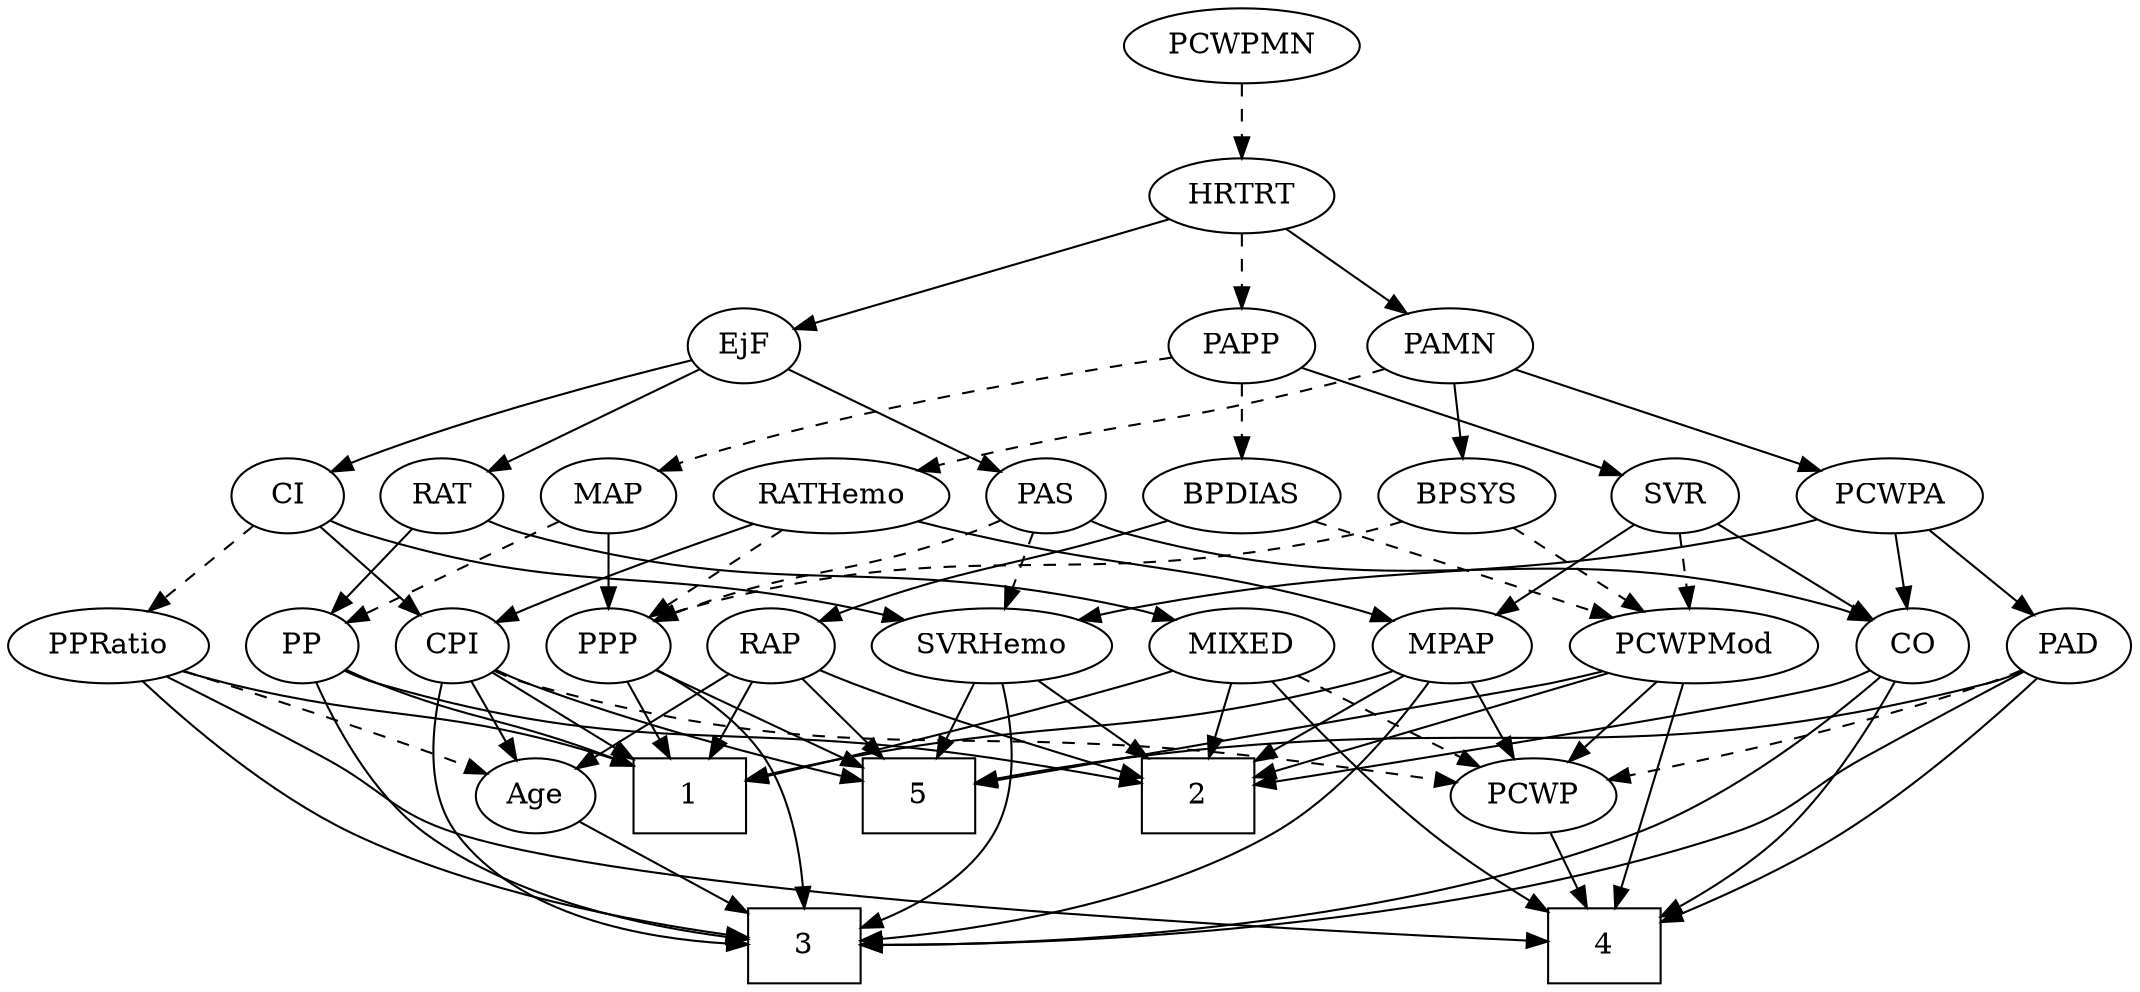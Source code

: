 strict digraph {
	graph [bb="0,0,943.24,468"];
	node [label="\N"];
	1	[height=0.5,
		pos="285.65,90",
		shape=box,
		width=0.75];
	2	[height=0.5,
		pos="507.65,90",
		shape=box,
		width=0.75];
	3	[height=0.5,
		pos="340.65,18",
		shape=box,
		width=0.75];
	4	[height=0.5,
		pos="694.65,18",
		shape=box,
		width=0.75];
	5	[height=0.5,
		pos="395.65,90",
		shape=box,
		width=0.75];
	Age	[height=0.5,
		pos="213.65,90",
		width=0.75];
	Age -> 3	[pos="e,313.53,33.948 233.77,77.908 252.79,67.426 281.75,51.463 304.73,38.797",
		style=solid];
	EjF	[height=0.5,
		pos="326.65,306",
		width=0.75];
	PAS	[height=0.5,
		pos="460.65,234",
		width=0.75];
	EjF -> PAS	[pos="e,439.76,245.91 347.29,294.22 369.55,282.59 405.21,263.96 430.59,250.7",
		style=solid];
	RAT	[height=0.5,
		pos="192.65,234",
		width=0.75827];
	EjF -> RAT	[pos="e,213.53,245.91 306,294.22 283.74,282.59 248.08,263.96 222.71,250.7",
		style=solid];
	CI	[height=0.5,
		pos="120.65,234",
		width=0.75];
	EjF -> CI	[pos="e,141.75,245.57 302.07,298.5 268.68,289.4 207.34,271.76 156.65,252 154.81,251.28 152.94,250.52 151.06,249.72",
		style=solid];
	RAP	[height=0.5,
		pos="341.65,162",
		width=0.77632];
	RAP -> 1	[pos="e,299.62,108.46 329.22,145.46 322.37,136.91 313.7,126.07 305.9,116.32",
		style=solid];
	RAP -> 2	[pos="e,480.33,101.85 363.89,150.6 368.73,148.39 373.85,146.09 378.65,144 409.56,130.56 445,116.06 470.9,105.63",
		style=solid];
	RAP -> 5	[pos="e,382.18,108.46 353.63,145.46 360.17,136.99 368.43,126.29 375.89,116.61",
		style=solid];
	RAP -> Age	[pos="e,234.16,102.22 321.08,149.75 299.99,138.22 267,120.18 243.13,107.12",
		style=solid];
	MIXED	[height=0.5,
		pos="545.65,162",
		width=1.1193];
	MIXED -> 1	[pos="e,312.86,97.52 515.46,150.06 509.27,147.95 502.77,145.83 496.65,144 464.24,134.33 373.94,112.26 322.59,99.864",
		style=solid];
	MIXED -> 2	[pos="e,517.12,108.45 536.64,144.41 532.28,136.37 526.93,126.51 522.02,117.47",
		style=solid];
	MIXED -> 4	[pos="e,667.32,35.803 557.32,144.47 571.02,125.71 595.01,94.78 619.65,72 631.54,61.008 645.8,50.395 658.68,41.592",
		style=solid];
	PCWP	[height=0.5,
		pos="663.65,90",
		width=0.97491];
	MIXED -> PCWP	[pos="e,641.58,104.09 568.96,147.17 587.25,136.32 612.87,121.12 632.84,109.27",
		style=dashed];
	MPAP	[height=0.5,
		pos="638.65,162",
		width=0.97491];
	MPAP -> 1	[pos="e,312.96,97.781 612.43,149.81 606.65,147.64 600.5,145.56 594.65,144 492.54,116.8 463.43,127.84 359.65,108 347.63,105.7 334.6,102.84 \
322.87,100.12",
		style=solid];
	MPAP -> 2	[pos="e,534.94,105.59 615.23,148.49 595.43,137.91 566.75,122.58 543.98,110.41",
		style=solid];
	MPAP -> 3	[pos="e,367.84,21.782 625.96,144.96 609.23,124.89 577.88,90.885 543.65,72 490.43,42.644 420.34,29.04 377.99,23.125",
		style=solid];
	MPAP -> PCWP	[pos="e,657.65,107.79 644.7,144.05 647.55,136.06 651.03,126.33 654.22,117.4",
		style=solid];
	BPSYS	[height=0.5,
		pos="645.65,234",
		width=1.0471];
	PCWPMod	[height=0.5,
		pos="743.65,162",
		width=1.4443];
	BPSYS -> PCWPMod	[pos="e,722.01,178.46 665.95,218.5 679.76,208.63 698.27,195.41 713.76,184.35",
		style=dashed];
	PPP	[height=0.5,
		pos="268.65,162",
		width=0.75];
	BPSYS -> PPP	[pos="e,289.15,174.05 617.63,221.7 611.45,219.54 604.89,217.49 598.65,216 470.61,185.42 431.11,216.57 304.65,180 302.7,179.44 300.74,178.78 \
298.77,178.06",
		style=dashed];
	PAD	[height=0.5,
		pos="914.65,162",
		width=0.79437];
	PAD -> 3	[pos="e,367.87,18.801 893.52,149.81 873.6,139.21 842.97,122.75 816.65,108 788.85,92.419 784.83,82.226 754.65,72 621.37,26.841 452.06,19.697 \
378.08,18.88",
		style=solid];
	PAD -> 4	[pos="e,721.68,29.387 899.67,146.4 879.81,127.56 843.13,94.553 807.65,72 783.32,56.541 753.77,42.839 730.99,33.242",
		style=solid];
	PAD -> 5	[pos="e,422.92,98.013 892.99,149.83 887.76,147.55 882.1,145.42 876.65,144 701.76,98.476 650.21,135.78 471.65,108 458.91,106.02 445.13,\
103.16 432.84,100.34",
		style=solid];
	PAD -> PCWP	[pos="e,695.92,97.173 892.41,150.26 887.3,148.02 881.84,145.79 876.65,144 818.62,123.98 749.28,108.17 705.84,99.197",
		style=dashed];
	CO	[height=0.5,
		pos="840.65,162",
		width=0.75];
	CO -> 2	[pos="e,534.77,95.419 820.09,150.15 815.13,147.86 809.78,145.64 804.65,144 780.21,136.2 619.31,109.31 545.06,97.108",
		style=solid];
	CO -> 3	[pos="e,367.92,18.87 825.18,147.2 801.64,127.05 754.59,90.024 707.65,72 593.27,28.086 446.12,20.173 378.14,19.004",
		style=solid];
	CO -> 4	[pos="e,721.92,32.551 832,144.77 821.31,125.73 801.66,93.984 778.65,72 764.58,58.557 746.59,46.667 730.87,37.573",
		style=solid];
	PAS -> CO	[pos="e,820.15,174.08 481.14,221.92 486.1,219.64 491.46,217.48 496.65,216 629.15,178.08 672.15,217.92 804.65,180 806.59,179.44 808.56,\
178.79 810.52,178.08",
		style=solid];
	SVRHemo	[height=0.5,
		pos="437.65,162",
		width=1.3902];
	PAS -> SVRHemo	[pos="e,443.32,180.28 455.08,216.05 452.49,208.18 449.35,198.62 446.45,189.79",
		style=dashed];
	PAS -> PPP	[pos="e,289.74,173.6 439.56,222.4 434.72,220.14 429.55,217.88 424.65,216 372.66,196.06 356.63,199.94 304.65,180 302.81,179.29 300.93,178.54 \
299.05,177.74",
		style=dashed];
	PAMN	[height=0.5,
		pos="639.65,306",
		width=1.011];
	PAMN -> BPSYS	[pos="e,644.18,252.1 641.13,287.7 641.79,279.98 642.59,270.71 643.32,262.11",
		style=solid];
	RATHemo	[height=0.5,
		pos="366.65,234",
		width=1.3721];
	PAMN -> RATHemo	[pos="e,403.36,246.18 610.95,294.84 603.72,292.45 595.93,290.01 588.65,288 516.7,268.17 496.94,270.51 424.65,252 420.87,251.03 416.96,\
249.99 413.05,248.91",
		style=dashed];
	PCWPA	[height=0.5,
		pos="832.65,234",
		width=1.1555];
	PAMN -> PCWPA	[pos="e,801.81,246.18 668.12,294.67 700.95,282.77 755.13,263.11 792.29,249.64",
		style=solid];
	RATHemo -> MPAP	[pos="e,612.36,173.94 403.35,221.78 410.39,219.76 417.73,217.74 424.65,216 499.54,197.12 520.61,201.99 594.65,180 597.28,179.22 599.98,\
178.35 602.68,177.43",
		style=solid];
	CPI	[height=0.5,
		pos="196.65,162",
		width=0.75];
	RATHemo -> CPI	[pos="e,217.86,173.3 333.36,220.52 306.1,210.14 266.62,194.72 232.65,180 230.84,179.22 228.99,178.4 227.13,177.56",
		style=solid];
	RATHemo -> PPP	[pos="e,286.41,175.69 344.9,217.46 330.05,206.86 310.32,192.76 294.64,181.57",
		style=dashed];
	CPI -> 1	[pos="e,263.93,108.08 213.39,147.83 225.34,138.43 241.75,125.53 255.9,114.39",
		style=solid];
	CPI -> 3	[pos="e,313.46,18.815 186.5,145.31 175.58,126.23 161.77,93.859 177.65,72 206.18,32.718 264.55,21.979 303.14,19.357",
		style=solid];
	CPI -> 5	[pos="e,368.45,98.692 217.77,150.48 222.61,148.22 227.76,145.94 232.65,144 275.13,127.14 325.32,111.43 358.67,101.56",
		style=solid];
	CPI -> Age	[pos="e,209.45,108.28 200.76,144.05 202.65,136.26 204.95,126.82 207.07,118.08",
		style=solid];
	CPI -> PCWP	[pos="e,630.31,95.955 217.14,149.92 222.1,147.64 227.46,145.48 232.65,144 366.44,105.79 405.64,125.76 543.65,108 569.07,104.73 597.48,\
100.72 620.27,97.417",
		style=dashed];
	RAT -> MIXED	[pos="e,516.13,174.31 213.16,221.99 218.11,219.7 223.48,217.53 228.65,216 343.9,181.94 379.73,207.84 496.65,180 499.84,179.24 503.13,178.35 \
506.4,177.38",
		style=solid];
	PP	[height=0.5,
		pos="124.65,162",
		width=0.75];
	RAT -> PP	[pos="e,138.72,177.49 178.56,218.5 169.07,208.73 156.4,195.69 145.73,184.7",
		style=solid];
	SVR	[height=0.5,
		pos="736.65,234",
		width=0.77632];
	SVR -> MPAP	[pos="e,658.19,176.96 718.67,220.16 704.08,209.74 683.27,194.87 666.52,182.91",
		style=solid];
	SVR -> CO	[pos="e,822.21,175.41 755.24,220.49 771.51,209.54 795.34,193.49 813.7,181.14",
		style=solid];
	SVR -> PCWPMod	[pos="e,741.94,180.1 738.38,215.7 739.15,207.98 740.08,198.71 740.94,190.11",
		style=dashed];
	PCWPMod -> 2	[pos="e,534.74,99.036 705.47,149.68 661.05,136.5 588.23,114.9 544.42,101.91",
		style=solid];
	PCWPMod -> 4	[pos="e,700.58,36.189 737.74,143.87 729.35,119.56 713.91,74.819 703.97,46.013",
		style=solid];
	PCWPMod -> 5	[pos="e,422.66,97.395 705.4,149.69 697.89,147.66 690.05,145.66 682.65,144 589.81,123.2 564.99,126.39 471.65,108 458.9,105.49 445.01,102.47 \
432.64,99.673",
		style=solid];
	PCWPMod -> PCWP	[pos="e,680.63,105.86 725.49,145.12 714.45,135.45 700.2,122.99 688.17,112.46",
		style=solid];
	PCWPA -> PAD	[pos="e,898.44,176.83 850.84,217.46 862.53,207.49 877.85,194.41 890.54,183.58",
		style=solid];
	PCWPA -> CO	[pos="e,838.69,180.1 834.62,215.7 835.51,207.98 836.57,198.71 837.55,190.11",
		style=solid];
	PCWPA -> SVRHemo	[pos="e,474.25,174.48 800.1,222.67 791.56,220.22 782.31,217.8 773.65,216 652.1,190.74 618.2,205.26 496.65,180 492.54,179.15 488.3,178.15 \
484.06,177.08",
		style=solid];
	PCWPMN	[height=0.5,
		pos="547.65,450",
		width=1.3902];
	HRTRT	[height=0.5,
		pos="547.65,378",
		width=1.1013];
	PCWPMN -> HRTRT	[pos="e,547.65,396.1 547.65,431.7 547.65,423.98 547.65,414.71 547.65,406.11",
		style=dashed];
	SVRHemo -> 2	[pos="e,490.52,108.12 453.88,144.76 462.64,136.01 473.61,125.03 483.36,115.28",
		style=solid];
	SVRHemo -> 3	[pos="e,367.95,27.063 440.97,143.83 443.7,124.78 445.2,93.844 431.65,72 419.39,52.241 396.85,39.034 377.27,30.745",
		style=solid];
	SVRHemo -> 5	[pos="e,406.01,108.28 427.48,144.05 422.6,135.92 416.65,126 411.21,116.94",
		style=solid];
	BPDIAS	[height=0.5,
		pos="547.65,234",
		width=1.1735];
	BPDIAS -> RAP	[pos="e,363.35,173.56 515.58,222.17 509.31,220.1 502.78,217.96 496.65,216 444.41,199.33 429.9,199.49 378.65,180 376.76,179.28 374.84,178.52 \
372.91,177.72",
		style=solid];
	BPDIAS -> PCWPMod	[pos="e,708.59,175.52 579.14,221.75 611.62,210.15 662.56,191.96 699.15,178.89",
		style=dashed];
	MAP	[height=0.5,
		pos="268.65,234",
		width=0.84854];
	MAP -> PP	[pos="e,145.95,173.36 245.83,221.91 221.28,209.98 182.13,190.94 155,177.76",
		style=dashed];
	MAP -> PPP	[pos="e,268.65,180.1 268.65,215.7 268.65,207.98 268.65,198.71 268.65,190.11",
		style=solid];
	PP -> 1	[pos="e,258.6,103.98 145.88,150.73 150.71,148.46 155.83,146.11 160.65,144 197.06,128.05 208.95,125.43 249.25,108.05",
		style=solid];
	PP -> 2	[pos="e,480.33,97.722 145.16,149.98 150.11,147.7 155.48,145.52 160.65,144 277.19,109.65 312.02,129.28 431.65,108 444.33,105.74 458.11,\
102.81 470.4,100.02",
		style=solid];
	PP -> 3	[pos="e,313.56,20.555 128.24,144.05 133.36,124.01 144.67,90.994 166.65,72 205.41,38.496 264.93,26.171 303.32,21.638",
		style=solid];
	PPP -> 1	[pos="e,281.45,108.28 272.76,144.05 274.65,136.26 276.95,126.82 279.07,118.08",
		style=solid];
	PPP -> 3	[pos="e,339.87,36.06 286.07,148.07 297.91,138.36 312.95,124.01 321.65,108 332.05,88.853 336.76,64.502 338.89,46.114",
		style=solid];
	PPP -> 5	[pos="e,368.53,105.95 288.77,149.91 307.79,139.43 336.75,123.46 359.73,110.8",
		style=solid];
	PPRatio	[height=0.5,
		pos="39.646,162",
		width=1.1013];
	PPRatio -> 1	[pos="e,258.39,104.64 69.534,150.03 75.806,147.89 82.41,145.77 88.646,144 156.14,124.81 178.39,131.18 248.63,107.95",
		style=solid];
	PPRatio -> 3	[pos="e,313.33,22.007 53.02,144.98 70.613,124.95 103.45,90.973 138.65,72 191.75,43.372 261.16,29.568 303.25,23.412",
		style=solid];
	PPRatio -> 4	[pos="e,667.37,19.878 64.16,147.54 82.515,137.23 108.07,122.38 129.65,108 151.84,93.211 152.81,81.713 177.65,72 265.3,37.718 553.42,24.113 \
657.08,20.252",
		style=solid];
	PPRatio -> Age	[pos="e,191.11,100.41 68.491,149.64 95.462,138.98 136.84,122.56 172.65,108 175.55,106.82 178.57,105.58 181.59,104.34",
		style=dashed];
	PCWP -> 4	[pos="e,687,36.275 671.15,72.055 674.68,64.091 678.96,54.411 682.91,45.51",
		style=solid];
	CI -> CPI	[pos="e,181.29,177.14 136.03,218.83 146.84,208.87 161.5,195.37 173.7,184.14",
		style=solid];
	CI -> SVRHemo	[pos="e,401,174.3 141.19,222.09 146.14,219.8 151.5,217.6 156.65,216 252.11,186.37 281.11,201.88 378.65,180 382.74,179.08 386.97,178.04 \
391.2,176.94",
		style=solid];
	CI -> PPRatio	[pos="e,57.303,178.26 104.64,219.17 93.342,209.4 77.964,196.11 65.003,184.91",
		style=dashed];
	PAPP	[height=0.5,
		pos="547.65,306",
		width=0.88464];
	PAPP -> SVR	[pos="e,713.39,244.08 573.91,295.47 609.28,282.61 670.38,260.37 692.65,252 696.34,250.61 700.19,249.15 704.02,247.68",
		style=solid];
	PAPP -> BPDIAS	[pos="e,547.65,252.1 547.65,287.7 547.65,279.98 547.65,270.71 547.65,262.11",
		style=dashed];
	PAPP -> MAP	[pos="e,292.06,245.8 517.37,300.13 471.54,292.34 382.11,275.54 308.65,252 306.26,251.23 303.81,250.38 301.37,249.48",
		style=dashed];
	HRTRT -> EjF	[pos="e,350.45,314.54 515.98,366.97 474.55,353.85 402.25,330.95 360,317.56",
		style=solid];
	HRTRT -> PAMN	[pos="e,620.48,321.58 567.16,362.15 580.3,352.16 597.81,338.83 612.33,327.78",
		style=solid];
	HRTRT -> PAPP	[pos="e,547.65,324.1 547.65,359.7 547.65,351.98 547.65,342.71 547.65,334.11",
		style=dashed];
}
